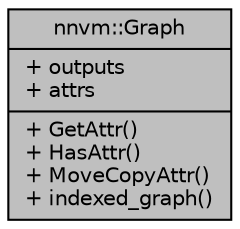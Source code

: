 digraph "nnvm::Graph"
{
 // LATEX_PDF_SIZE
  edge [fontname="Helvetica",fontsize="10",labelfontname="Helvetica",labelfontsize="10"];
  node [fontname="Helvetica",fontsize="10",shape=record];
  Node1 [label="{nnvm::Graph\n|+ outputs\l+ attrs\l|+ GetAttr()\l+ HasAttr()\l+ MoveCopyAttr()\l+ indexed_graph()\l}",height=0.2,width=0.4,color="black", fillcolor="grey75", style="filled", fontcolor="black",tooltip="Symbolic computation graph. This is the intermediate representation for optimization pass."];
}
